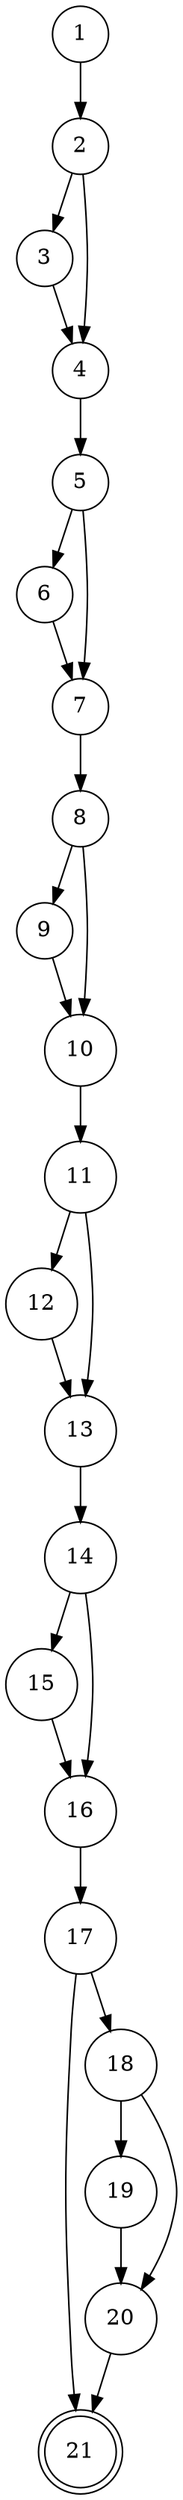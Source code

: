 digraph cfg{
node [shape = doublecircle] 21;
node [shape = circle];
/* definition of threadIdx.x at 1 */
/* definition of threadIdx.y at 1 */
/* definition of threadIdx.z at 1 */
/* definition of blockIdx.x at 1 */
/* definition of blockIdx.y at 1 */
/* definition of blockIdx.z at 1 */
/* definition of blockDim.x at 1 */
/* definition of blockDim.y at 1 */
/* definition of blockDim.z at 1 */
/* definition of gridDim.x at 1 */
/* definition of gridDim.y at 1 */
/* definition of gridDim.z at 1 */
/* definition of posb at 3 */
/* definition of conda at 3 */
/* definition of condb at 3 */
/* definition of posb at 6 */
/* definition of conda at 6 */
/* definition of condb at 6 */
/* definition of posb at 9 */
/* definition of conda at 9 */
/* definition of condb at 9 */
/* definition of posb at 12 */
/* definition of conda at 12 */
/* definition of condb at 12 */
/* definition of s_a at 15 */
/* definition of d_b at 19 */
/* definition of d_a at 1 */
/* definition of d_b at 1 */
/* definition of number at 1 */
/* definition of N at 1 */
/* definition of mode at 1 */
/* definition of idx at 1 */
/* definition of idy at 1 */
/* definition of pos at 1 */
/* cusage of threadIdx.x at 1 */
/* cusage of blockDim.x at 1 */
/* cusage of blockIdx.x at 1 */
/* cusage of threadIdx.y at 1 */
/* cusage of blockDim.y at 1 */
/* cusage of blockIdx.y at 1 */
/* cusage of idx at 1 */
/* cusage of idy at 1 */
/* cusage of N at 1 */
/* cusage of mode at 2 */
/* cusage of pos at 3 */
/* cusage of idx at 3 */
/* cusage of idy at 3 */
/* cusage of mode at 5 */
/* cusage of pos at 6 */
/* cusage of idx at 6 */
/* cusage of idy at 6 */
/* cusage of N at 6 */
/* cusage of mode at 8 */
/* cusage of N at 9 */
/* cusage of N at 9 */
/* cusage of pos at 9 */
/* cusage of idx at 9 */
/* cusage of idy at 9 */
/* cusage of mode at 11 */
/* cusage of N at 12 */
/* cusage of N at 12 */
/* cusage of pos at 12 */
/* cusage of idx at 12 */
/* cusage of idy at 12 */
/* cusage of N at 12 */
/* cusage of d_a at 15 */
/* cusage of threadIdx.x at 15 */
/* cusage of threadIdx.y at 15 */
/* cusage of posb at 15 */
/* cusage of conda at 18 */
/* cusage of condb at 18 */
/* cusage of s_a at 19 */
/* cusage of pos at 19 */
/* cusage of threadIdx.x at 19 */
/* cusage of threadIdx.y at 19 */
/* cusage of number at 19 */
/* pusage of idx at 14 */
/* pusage of idx at 14 */
/* pusage of N at 14 */
/* pusage of N at 14 */
/* pusage of idy at 14 */
/* pusage of idy at 14 */
/* pusage of N at 14 */
/* pusage of N at 14 */
/* pusage of idx at 17 */
/* pusage of idx at 17 */
/* pusage of N at 17 */
/* pusage of N at 17 */
/* pusage of idy at 17 */
/* pusage of idy at 17 */
/* pusage of N at 17 */
/* pusage of N at 17 */
/* susage of d_a at 21 */
/* susage of d_b at 21 */
/* m_recv.0 of d_a at 1 */
/* m_recv.0 of d_b at 1 */
/* m_recv.0 of number at 1 */
/* m_recv.0 of N at 1 */
/* m_recv.0 of mode at 1 */
/* m_send.0 of d_a at 21 */
/* m_send.0 of d_b at 21 */
/* global of d_a at 0 */
/* global of d_b at 0 */
/* global of number at 0 */
/* global of N at 0 */
/* global of mode at 0 */
1 -> 2;
2 -> 3;
3 -> 4;
2 -> 4;
4 -> 5;
5 -> 6;
6 -> 7;
5 -> 7;
7 -> 8;
8 -> 9;
9 -> 10;
8 -> 10;
10 -> 11;
11 -> 12;
12 -> 13;
11 -> 13;
13 -> 14;
14 -> 15;
15 -> 16;
14 -> 16;
16 -> 17;
17 -> 18;
18 -> 19;
19 -> 20;
18 -> 20;
20 -> 21;
17 -> 21;
}